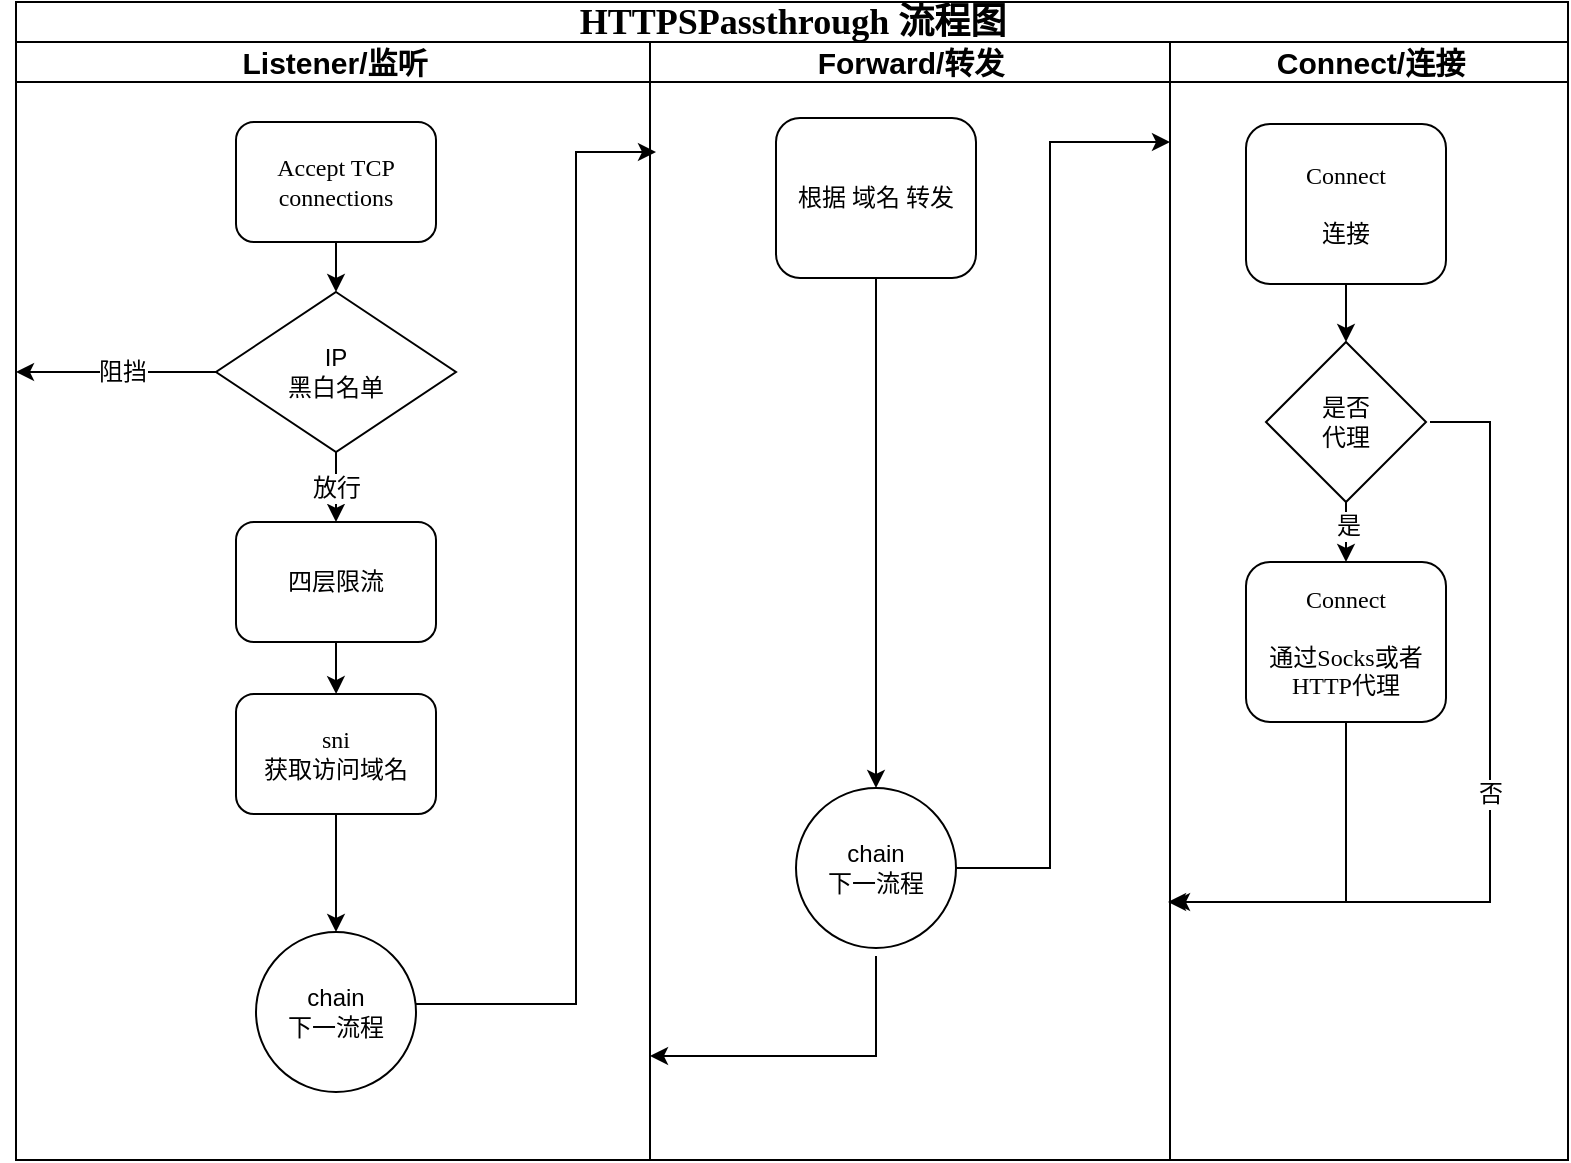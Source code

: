 <mxfile version="21.3.7" type="device">
  <diagram name="Page-1" id="74e2e168-ea6b-b213-b513-2b3c1d86103e">
    <mxGraphModel dx="1882" dy="1040" grid="0" gridSize="10" guides="1" tooltips="1" connect="1" arrows="1" fold="1" page="0" pageScale="1" pageWidth="1100" pageHeight="850" background="none" math="0" shadow="0">
      <root>
        <mxCell id="0" />
        <mxCell id="1" parent="0" />
        <mxCell id="77e6c97f196da883-1" value="&lt;font style=&quot;font-size: 18px;&quot;&gt;HTTPSPassthrough 流程图&lt;/font&gt;" style="swimlane;html=1;childLayout=stackLayout;startSize=20;rounded=0;shadow=0;labelBackgroundColor=none;strokeWidth=1;fontFamily=Verdana;fontSize=18;align=center;" parent="1" vertex="1">
          <mxGeometry x="-7" y="-46" width="776" height="579" as="geometry">
            <mxRectangle x="60" y="-30" width="210" height="40" as="alternateBounds" />
          </mxGeometry>
        </mxCell>
        <mxCell id="77e6c97f196da883-2" value="Listener/监听" style="swimlane;html=1;startSize=20;fontSize=15;" parent="77e6c97f196da883-1" vertex="1">
          <mxGeometry y="20" width="317" height="559" as="geometry">
            <mxRectangle y="20" width="40" height="1050" as="alternateBounds" />
          </mxGeometry>
        </mxCell>
        <mxCell id="k9yy4idc6pMp43QgDsTV-6" value="" style="edgeStyle=orthogonalEdgeStyle;rounded=0;orthogonalLoop=1;jettySize=auto;html=1;fontSize=12;" parent="77e6c97f196da883-2" source="77e6c97f196da883-8" target="k9yy4idc6pMp43QgDsTV-2" edge="1">
          <mxGeometry relative="1" as="geometry" />
        </mxCell>
        <mxCell id="77e6c97f196da883-8" value="Accept TCP connections" style="rounded=1;whiteSpace=wrap;html=1;shadow=0;labelBackgroundColor=none;strokeWidth=1;fontFamily=Verdana;fontSize=12;align=center;" parent="77e6c97f196da883-2" vertex="1">
          <mxGeometry x="110" y="40" width="100" height="60" as="geometry" />
        </mxCell>
        <mxCell id="k9yy4idc6pMp43QgDsTV-8" value="" style="edgeStyle=orthogonalEdgeStyle;rounded=0;orthogonalLoop=1;jettySize=auto;html=1;fontSize=12;" parent="77e6c97f196da883-2" source="77e6c97f196da883-9" edge="1">
          <mxGeometry relative="1" as="geometry">
            <mxPoint x="160.067" y="326.044" as="targetPoint" />
          </mxGeometry>
        </mxCell>
        <mxCell id="77e6c97f196da883-9" value="四层限流" style="rounded=1;whiteSpace=wrap;html=1;shadow=0;labelBackgroundColor=none;strokeWidth=1;fontFamily=Verdana;fontSize=12;align=center;" parent="77e6c97f196da883-2" vertex="1">
          <mxGeometry x="110" y="240" width="100" height="60" as="geometry" />
        </mxCell>
        <mxCell id="k9yy4idc6pMp43QgDsTV-277" value="" style="edgeStyle=orthogonalEdgeStyle;rounded=0;orthogonalLoop=1;jettySize=auto;html=1;" parent="77e6c97f196da883-2" source="77e6c97f196da883-10" target="k9yy4idc6pMp43QgDsTV-16" edge="1">
          <mxGeometry relative="1" as="geometry" />
        </mxCell>
        <mxCell id="77e6c97f196da883-10" value="&lt;div style=&quot;font-size: 12px;&quot;&gt;sni&lt;br&gt;&lt;/div&gt;&lt;div style=&quot;font-size: 12px;&quot;&gt;获取访问域名&lt;/div&gt;" style="rounded=1;whiteSpace=wrap;html=1;shadow=0;labelBackgroundColor=none;strokeWidth=1;fontFamily=Verdana;fontSize=12;align=center;" parent="77e6c97f196da883-2" vertex="1">
          <mxGeometry x="110" y="326" width="100" height="60" as="geometry" />
        </mxCell>
        <mxCell id="k9yy4idc6pMp43QgDsTV-5" value="放行" style="edgeStyle=orthogonalEdgeStyle;rounded=0;orthogonalLoop=1;jettySize=auto;html=1;fontSize=12;" parent="77e6c97f196da883-2" source="k9yy4idc6pMp43QgDsTV-2" target="77e6c97f196da883-9" edge="1">
          <mxGeometry relative="1" as="geometry" />
        </mxCell>
        <mxCell id="k9yy4idc6pMp43QgDsTV-2" value="&lt;div style=&quot;font-size: 12px;&quot;&gt;IP&lt;/div&gt;&lt;div style=&quot;font-size: 12px;&quot;&gt;黑白名单&lt;br style=&quot;font-size: 12px;&quot;&gt;&lt;/div&gt;" style="rhombus;whiteSpace=wrap;html=1;fontSize=12;" parent="77e6c97f196da883-2" vertex="1">
          <mxGeometry x="100" y="125" width="120" height="80" as="geometry" />
        </mxCell>
        <mxCell id="k9yy4idc6pMp43QgDsTV-3" value="" style="endArrow=classic;html=1;rounded=0;exitX=0;exitY=0.5;exitDx=0;exitDy=0;fontSize=12;" parent="77e6c97f196da883-2" source="k9yy4idc6pMp43QgDsTV-2" edge="1">
          <mxGeometry width="50" height="50" relative="1" as="geometry">
            <mxPoint x="100" y="170" as="sourcePoint" />
            <mxPoint y="165" as="targetPoint" />
          </mxGeometry>
        </mxCell>
        <mxCell id="k9yy4idc6pMp43QgDsTV-4" value="阻挡" style="edgeLabel;html=1;align=center;verticalAlign=middle;resizable=0;points=[];fontSize=12;" parent="k9yy4idc6pMp43QgDsTV-3" vertex="1" connectable="0">
          <mxGeometry x="-0.05" relative="1" as="geometry">
            <mxPoint as="offset" />
          </mxGeometry>
        </mxCell>
        <mxCell id="k9yy4idc6pMp43QgDsTV-16" value="&lt;div style=&quot;font-size: 12px;&quot;&gt;chain&lt;/div&gt;下一流程" style="ellipse;whiteSpace=wrap;html=1;aspect=fixed;fontSize=12;" parent="77e6c97f196da883-2" vertex="1">
          <mxGeometry x="120" y="445" width="80" height="80" as="geometry" />
        </mxCell>
        <mxCell id="k9yy4idc6pMp43QgDsTV-271" style="edgeStyle=orthogonalEdgeStyle;rounded=0;orthogonalLoop=1;jettySize=auto;html=1;exitX=1;exitY=0.5;exitDx=0;exitDy=0;fontSize=12;" parent="77e6c97f196da883-1" edge="1">
          <mxGeometry relative="1" as="geometry">
            <mxPoint x="595" y="73" as="targetPoint" />
            <Array as="points">
              <mxPoint x="480" y="548" />
              <mxPoint x="545" y="548" />
              <mxPoint x="545" y="73" />
            </Array>
          </mxGeometry>
        </mxCell>
        <mxCell id="k9yy4idc6pMp43QgDsTV-189" value="" style="edgeStyle=orthogonalEdgeStyle;rounded=0;orthogonalLoop=1;jettySize=auto;html=1;fontSize=12;" parent="77e6c97f196da883-1" source="k9yy4idc6pMp43QgDsTV-16" edge="1">
          <mxGeometry relative="1" as="geometry">
            <mxPoint x="320" y="75" as="targetPoint" />
            <Array as="points">
              <mxPoint x="280" y="501" />
              <mxPoint x="280" y="75" />
            </Array>
          </mxGeometry>
        </mxCell>
        <mxCell id="77e6c97f196da883-6" value="Forward/转发" style="swimlane;html=1;startSize=20;fontSize=15;" parent="77e6c97f196da883-1" vertex="1">
          <mxGeometry x="317" y="20" width="260" height="559" as="geometry" />
        </mxCell>
        <mxCell id="k9yy4idc6pMp43QgDsTV-213" value="" style="edgeStyle=orthogonalEdgeStyle;rounded=0;orthogonalLoop=1;jettySize=auto;html=1;fontSize=12;entryX=0.5;entryY=0;entryDx=0;entryDy=0;" parent="77e6c97f196da883-6" source="k9yy4idc6pMp43QgDsTV-176" target="k9yy4idc6pMp43QgDsTV-182" edge="1">
          <mxGeometry relative="1" as="geometry">
            <mxPoint x="110" y="490" as="targetPoint" />
          </mxGeometry>
        </mxCell>
        <mxCell id="k9yy4idc6pMp43QgDsTV-176" value="&lt;div&gt;根据 域名 转发&lt;br&gt;&lt;/div&gt;" style="rounded=1;whiteSpace=wrap;html=1;shadow=0;labelBackgroundColor=none;strokeWidth=1;fontFamily=Verdana;fontSize=12;align=center;flipV=1;" parent="77e6c97f196da883-6" vertex="1">
          <mxGeometry x="63" y="38" width="100" height="80" as="geometry" />
        </mxCell>
        <mxCell id="k9yy4idc6pMp43QgDsTV-217" value="" style="edgeStyle=orthogonalEdgeStyle;rounded=0;orthogonalLoop=1;jettySize=auto;html=1;fontSize=12;" parent="77e6c97f196da883-6" source="k9yy4idc6pMp43QgDsTV-182" edge="1">
          <mxGeometry relative="1" as="geometry">
            <mxPoint x="260" y="50" as="targetPoint" />
            <Array as="points">
              <mxPoint x="200" y="413" />
              <mxPoint x="200" y="50" />
            </Array>
          </mxGeometry>
        </mxCell>
        <mxCell id="k9yy4idc6pMp43QgDsTV-182" value="&lt;div style=&quot;font-size: 12px;&quot;&gt;chain&lt;/div&gt;下一流程" style="ellipse;whiteSpace=wrap;html=1;aspect=fixed;fontSize=12;" parent="77e6c97f196da883-6" vertex="1">
          <mxGeometry x="73" y="373" width="80" height="80" as="geometry" />
        </mxCell>
        <mxCell id="k9yy4idc6pMp43QgDsTV-226" value="" style="edgeStyle=orthogonalEdgeStyle;rounded=0;orthogonalLoop=1;jettySize=auto;html=1;fontSize=12;" parent="77e6c97f196da883-6" edge="1">
          <mxGeometry relative="1" as="geometry">
            <mxPoint x="113" y="457" as="sourcePoint" />
            <mxPoint y="507" as="targetPoint" />
            <Array as="points">
              <mxPoint x="113" y="507" />
              <mxPoint y="507" />
            </Array>
          </mxGeometry>
        </mxCell>
        <mxCell id="77e6c97f196da883-7" value="Connect/连接" style="swimlane;html=1;startSize=20;fontSize=15;" parent="77e6c97f196da883-1" vertex="1">
          <mxGeometry x="577" y="20" width="199" height="559" as="geometry" />
        </mxCell>
        <mxCell id="k9yy4idc6pMp43QgDsTV-218" value="" style="edgeStyle=orthogonalEdgeStyle;rounded=0;orthogonalLoop=1;jettySize=auto;html=1;fontSize=12;" parent="77e6c97f196da883-7" source="k9yy4idc6pMp43QgDsTV-180" target="k9yy4idc6pMp43QgDsTV-185" edge="1">
          <mxGeometry relative="1" as="geometry" />
        </mxCell>
        <mxCell id="k9yy4idc6pMp43QgDsTV-180" value="&lt;div style=&quot;font-size: 12px;&quot;&gt;Connect&lt;/div&gt;&lt;div style=&quot;font-size: 12px;&quot;&gt;&lt;br style=&quot;font-size: 12px;&quot;&gt;&lt;/div&gt;&lt;div style=&quot;font-size: 12px;&quot;&gt;连接&lt;br style=&quot;font-size: 12px;&quot;&gt;&lt;/div&gt;" style="rounded=1;whiteSpace=wrap;html=1;shadow=0;labelBackgroundColor=none;strokeWidth=1;fontFamily=Verdana;fontSize=12;align=center;" parent="77e6c97f196da883-7" vertex="1">
          <mxGeometry x="38" y="41" width="100" height="80" as="geometry" />
        </mxCell>
        <mxCell id="k9yy4idc6pMp43QgDsTV-221" value="" style="edgeStyle=orthogonalEdgeStyle;rounded=0;orthogonalLoop=1;jettySize=auto;html=1;fontSize=12;" parent="77e6c97f196da883-7" source="k9yy4idc6pMp43QgDsTV-184" edge="1">
          <mxGeometry relative="1" as="geometry">
            <mxPoint x="1" y="430" as="targetPoint" />
            <Array as="points">
              <mxPoint x="88" y="430" />
            </Array>
          </mxGeometry>
        </mxCell>
        <mxCell id="k9yy4idc6pMp43QgDsTV-184" value="&lt;div style=&quot;font-size: 12px;&quot;&gt;Connect&lt;/div&gt;&lt;div style=&quot;font-size: 12px;&quot;&gt;&lt;br style=&quot;font-size: 12px;&quot;&gt;&lt;/div&gt;&lt;div style=&quot;font-size: 12px;&quot;&gt;通过Socks或者HTTP代理&lt;br style=&quot;font-size: 12px;&quot;&gt;&lt;/div&gt;" style="rounded=1;whiteSpace=wrap;html=1;shadow=0;labelBackgroundColor=none;strokeWidth=1;fontFamily=Verdana;fontSize=12;align=center;" parent="77e6c97f196da883-7" vertex="1">
          <mxGeometry x="38" y="260" width="100" height="80" as="geometry" />
        </mxCell>
        <mxCell id="k9yy4idc6pMp43QgDsTV-219" value="" style="edgeStyle=orthogonalEdgeStyle;rounded=0;orthogonalLoop=1;jettySize=auto;html=1;fontSize=12;" parent="77e6c97f196da883-7" source="k9yy4idc6pMp43QgDsTV-185" target="k9yy4idc6pMp43QgDsTV-184" edge="1">
          <mxGeometry relative="1" as="geometry" />
        </mxCell>
        <mxCell id="k9yy4idc6pMp43QgDsTV-224" value="是" style="edgeLabel;html=1;align=center;verticalAlign=middle;resizable=0;points=[];fontSize=12;" parent="k9yy4idc6pMp43QgDsTV-219" vertex="1" connectable="0">
          <mxGeometry x="0.28" y="1" relative="1" as="geometry">
            <mxPoint as="offset" />
          </mxGeometry>
        </mxCell>
        <mxCell id="k9yy4idc6pMp43QgDsTV-223" value="否" style="edgeStyle=orthogonalEdgeStyle;rounded=0;orthogonalLoop=1;jettySize=auto;html=1;fontSize=12;" parent="77e6c97f196da883-7" edge="1">
          <mxGeometry relative="1" as="geometry">
            <mxPoint x="130" y="190" as="sourcePoint" />
            <mxPoint x="-1" y="430" as="targetPoint" />
            <Array as="points">
              <mxPoint x="160" y="190" />
              <mxPoint x="160" y="430" />
              <mxPoint x="143" y="430" />
            </Array>
          </mxGeometry>
        </mxCell>
        <mxCell id="k9yy4idc6pMp43QgDsTV-185" value="&lt;div style=&quot;font-size: 12px;&quot;&gt;是否&lt;/div&gt;&lt;div style=&quot;font-size: 12px;&quot;&gt;代理&lt;br style=&quot;font-size: 12px;&quot;&gt;&lt;/div&gt;" style="rhombus;whiteSpace=wrap;html=1;fontSize=12;" parent="77e6c97f196da883-7" vertex="1">
          <mxGeometry x="48" y="150" width="80" height="80" as="geometry" />
        </mxCell>
      </root>
    </mxGraphModel>
  </diagram>
</mxfile>
